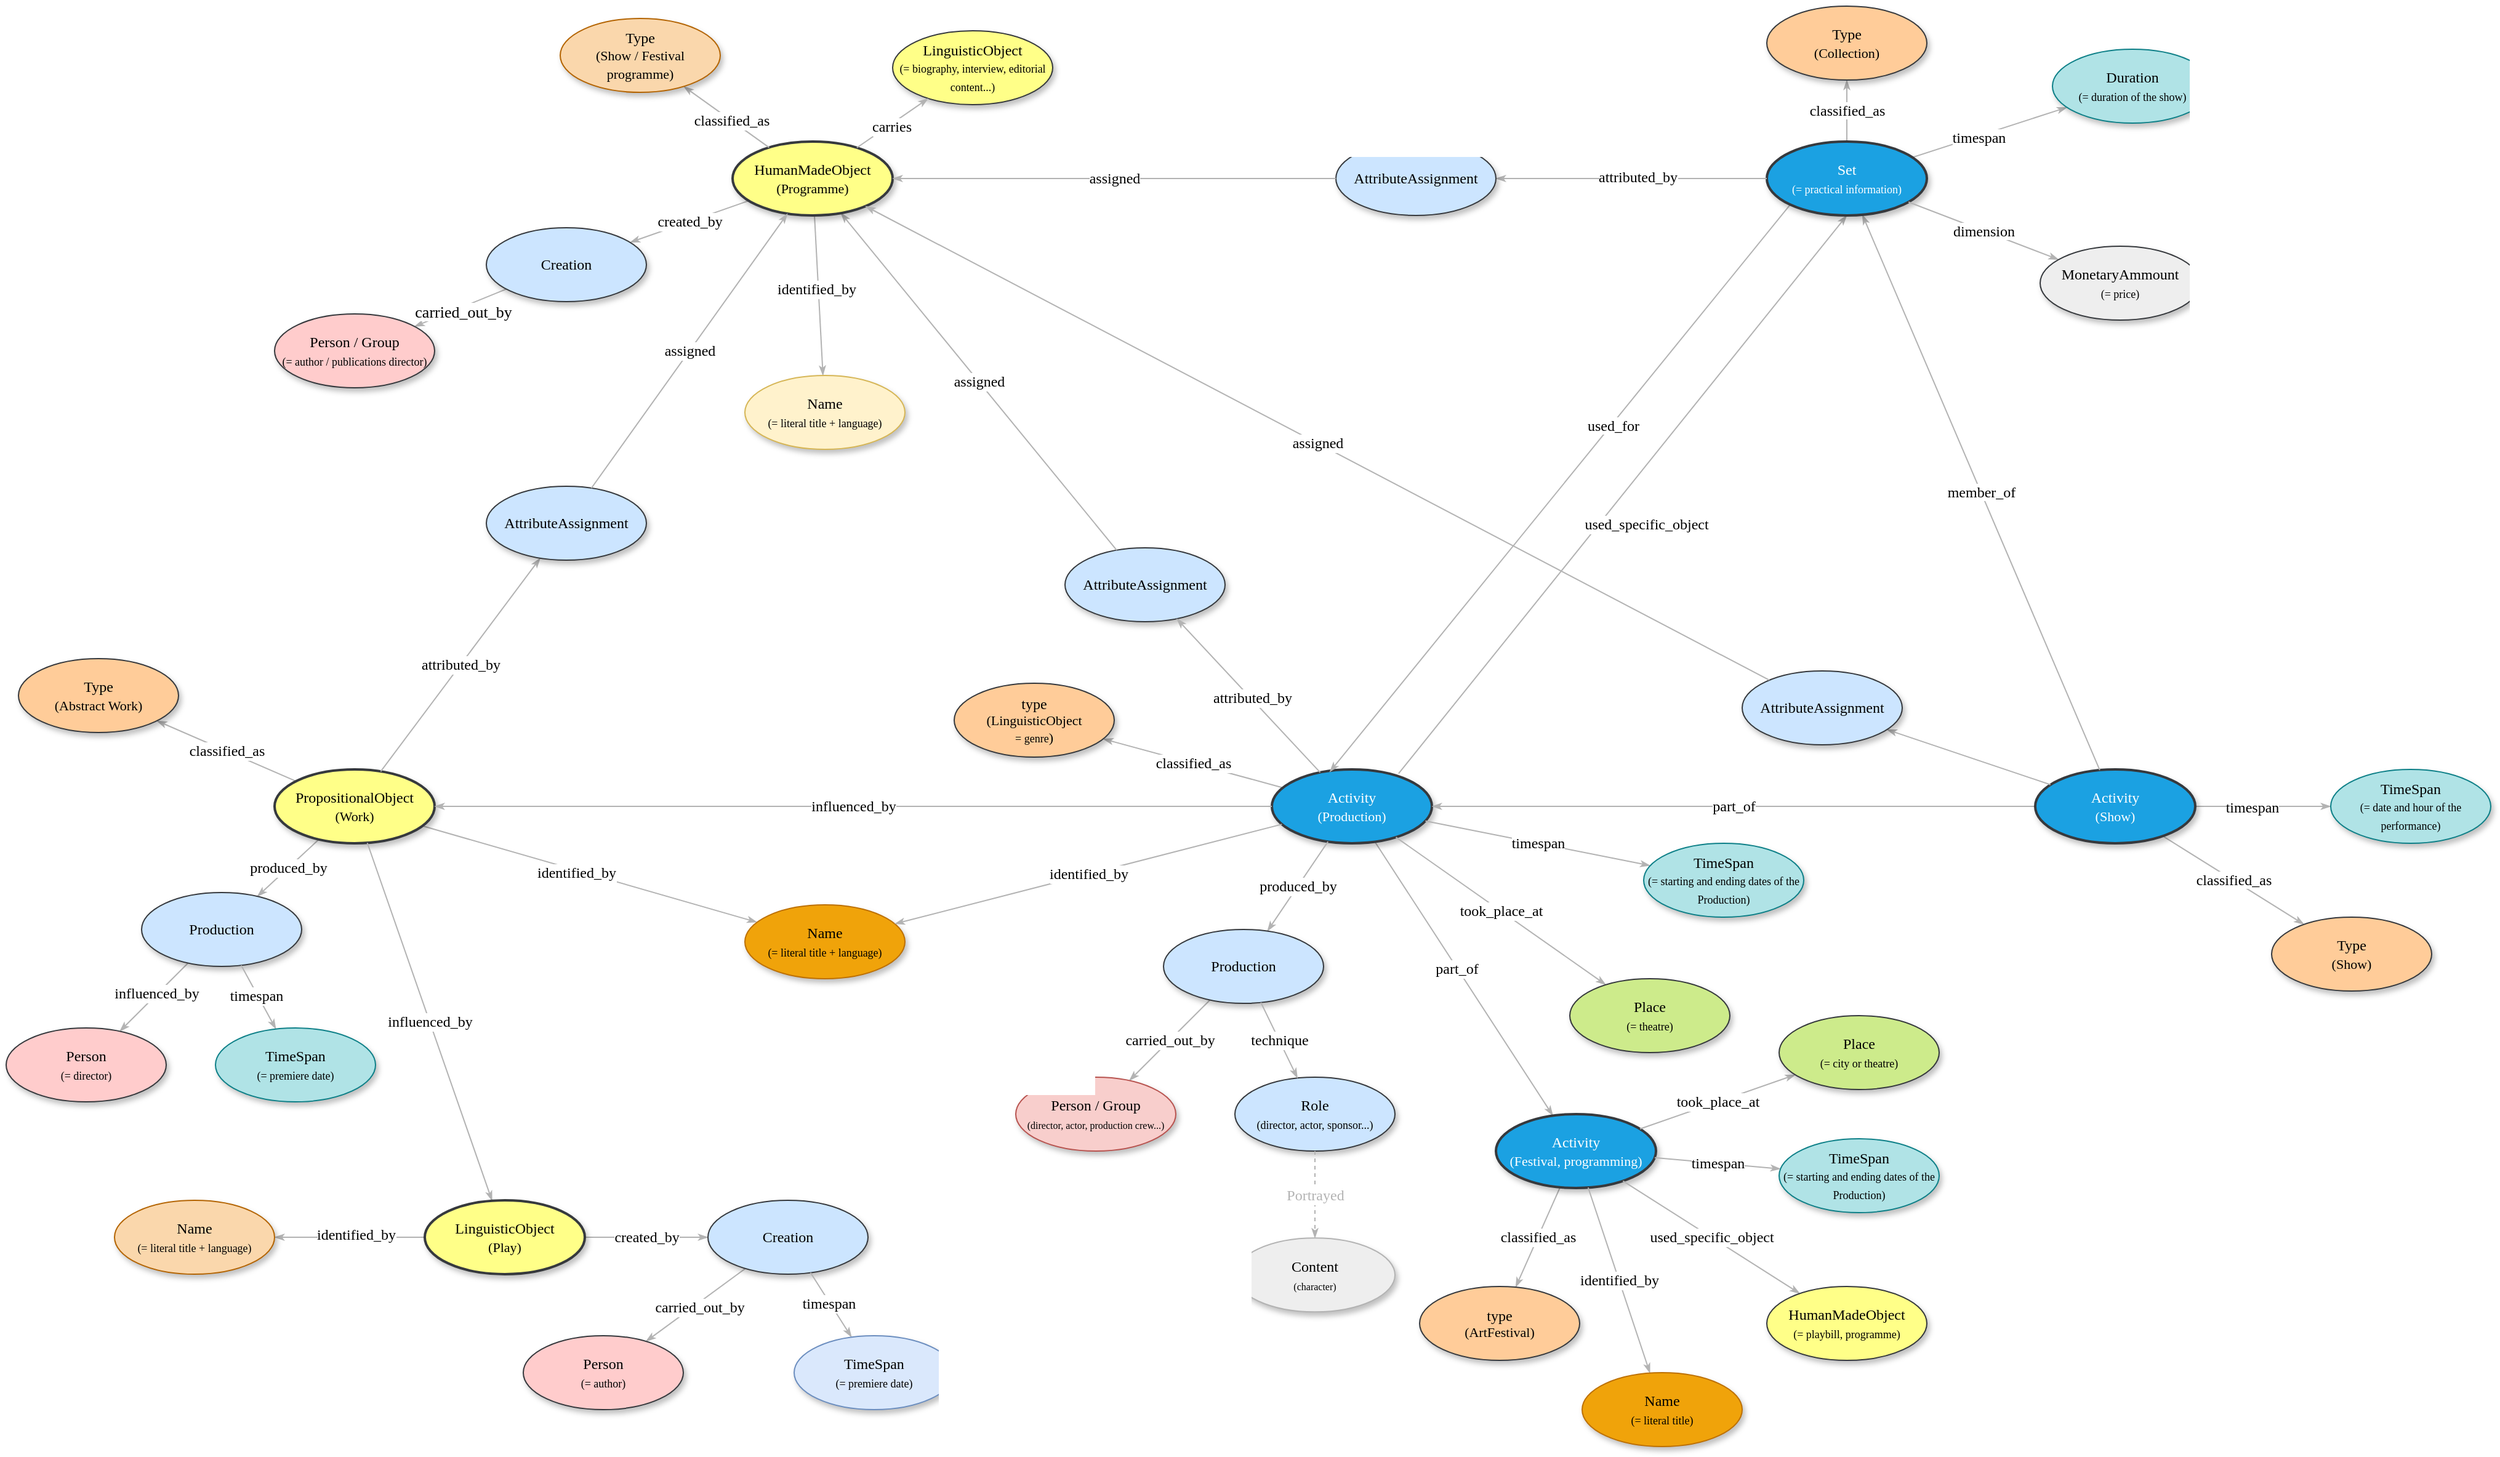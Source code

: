 <mxfile version="28.2.8">
  <diagram name="Page-1" id="I1qVu183hGC_iuVQ6kgP">
    <mxGraphModel dx="1426" dy="852" grid="1" gridSize="10" guides="1" tooltips="1" connect="1" arrows="1" fold="1" page="1" pageScale="1" pageWidth="2336" pageHeight="1654" math="0" shadow="0">
      <root>
        <mxCell id="0" />
        <mxCell id="1" parent="0" />
        <mxCell id="SjXOArpb8AO9h-SlpNLg-1" style="edgeStyle=none;rounded=1;html=1;labelBackgroundColor=#FFFFFF;startArrow=none;startFill=0;startSize=5;endArrow=classicThin;endFill=1;endSize=5;jettySize=auto;orthogonalLoop=1;strokeColor=#B3B3B3;strokeWidth=1;fontFamily=Verdana;fontSize=12" parent="1" source="SjXOArpb8AO9h-SlpNLg-5" target="SjXOArpb8AO9h-SlpNLg-6" edge="1">
          <mxGeometry relative="1" as="geometry" />
        </mxCell>
        <mxCell id="SjXOArpb8AO9h-SlpNLg-2" value="&lt;font style=&quot;font-size: 12px;&quot; face=&quot;Verdana&quot;&gt;identified_by&lt;/font&gt;" style="edgeLabel;html=1;align=center;verticalAlign=middle;resizable=0;points=[];labelBackgroundColor=#FFFFFF;" parent="SjXOArpb8AO9h-SlpNLg-1" vertex="1" connectable="0">
          <mxGeometry x="-0.08" y="-2" relative="1" as="geometry">
            <mxPoint as="offset" />
          </mxGeometry>
        </mxCell>
        <mxCell id="SjXOArpb8AO9h-SlpNLg-3" value="classified_as" style="edgeStyle=none;rounded=1;html=1;labelBackgroundColor=#FFFFFF;startArrow=none;startFill=0;startSize=5;endArrow=classicThin;endFill=1;endSize=5;jettySize=auto;orthogonalLoop=1;strokeColor=#B3B3B3;strokeWidth=1;fontFamily=Verdana;fontSize=12" parent="1" source="SjXOArpb8AO9h-SlpNLg-5" target="SjXOArpb8AO9h-SlpNLg-13" edge="1">
          <mxGeometry relative="1" as="geometry" />
        </mxCell>
        <mxCell id="SjXOArpb8AO9h-SlpNLg-4" value="produced_by" style="edgeStyle=none;rounded=1;html=1;labelBackgroundColor=#FFFFFF;startArrow=none;startFill=0;startSize=5;endArrow=classicThin;endFill=1;endSize=5;jettySize=auto;orthogonalLoop=1;strokeColor=#B3B3B3;strokeWidth=1;fontFamily=Verdana;fontSize=12" parent="1" source="SjXOArpb8AO9h-SlpNLg-5" target="SjXOArpb8AO9h-SlpNLg-9" edge="1">
          <mxGeometry relative="1" as="geometry" />
        </mxCell>
        <mxCell id="SjXOArpb8AO9h-SlpNLg-5" value="PropositionalObject&lt;div&gt;&lt;span style=&quot;font-size: 11px; background-color: initial;&quot;&gt;(W&lt;/span&gt;&lt;span style=&quot;font-size: 11px; background-color: initial;&quot;&gt;ork)&lt;/span&gt;&lt;/div&gt;" style="ellipse;whiteSpace=wrap;html=1;rounded=0;shadow=1;comic=0;labelBackgroundColor=none;strokeWidth=2;fontFamily=Verdana;fontSize=12;align=center;fillColor=#ffff88;strokeColor=#36393d;" parent="1" vertex="1">
          <mxGeometry x="238" y="710" width="130" height="60" as="geometry" />
        </mxCell>
        <mxCell id="SjXOArpb8AO9h-SlpNLg-6" value="&lt;span&gt;Name&lt;/span&gt;&lt;div&gt;&lt;span&gt;&lt;font style=&quot;font-size: 9px;&quot;&gt;(= literal title + language)&lt;/font&gt;&lt;/span&gt;&lt;/div&gt;" style="ellipse;whiteSpace=wrap;html=1;rounded=0;shadow=1;comic=0;labelBackgroundColor=none;strokeWidth=1;fontFamily=Verdana;fontSize=12;align=center;fillColor=#f0a30a;strokeColor=#BD7000;fontColor=#000000;" parent="1" vertex="1">
          <mxGeometry x="620" y="820" width="130" height="60" as="geometry" />
        </mxCell>
        <mxCell id="SjXOArpb8AO9h-SlpNLg-7" value="" style="edgeStyle=none;rounded=1;html=1;labelBackgroundColor=none;startArrow=none;startFill=0;startSize=5;endArrow=classicThin;endFill=1;endSize=5;jettySize=auto;orthogonalLoop=1;strokeColor=#B3B3B3;strokeWidth=1;fontFamily=Verdana;fontSize=12" parent="1" source="SjXOArpb8AO9h-SlpNLg-9" target="SjXOArpb8AO9h-SlpNLg-11" edge="1">
          <mxGeometry relative="1" as="geometry" />
        </mxCell>
        <mxCell id="SjXOArpb8AO9h-SlpNLg-8" value="&lt;font face=&quot;Verdana&quot; style=&quot;font-size: 12px;&quot;&gt;influenced_by&lt;/font&gt;" style="edgeLabel;html=1;align=center;verticalAlign=middle;resizable=0;points=[];" parent="SjXOArpb8AO9h-SlpNLg-7" vertex="1" connectable="0">
          <mxGeometry x="-0.064" relative="1" as="geometry">
            <mxPoint y="-1" as="offset" />
          </mxGeometry>
        </mxCell>
        <mxCell id="SjXOArpb8AO9h-SlpNLg-9" value="&lt;span&gt;Production&lt;/span&gt;" style="ellipse;whiteSpace=wrap;html=1;rounded=0;shadow=1;comic=0;labelBackgroundColor=none;strokeWidth=1;fontFamily=Verdana;fontSize=12;align=center;fillColor=#cce5ff;strokeColor=#36393d;" parent="1" vertex="1">
          <mxGeometry x="130" y="810" width="130" height="60" as="geometry" />
        </mxCell>
        <mxCell id="SjXOArpb8AO9h-SlpNLg-11" value="&lt;span&gt;Person&lt;/span&gt;&lt;div&gt;&lt;span&gt;&lt;font style=&quot;font-size: 9px;&quot;&gt;(= director)&lt;/font&gt;&lt;/span&gt;&lt;/div&gt;" style="ellipse;whiteSpace=wrap;html=1;rounded=0;shadow=1;comic=0;labelBackgroundColor=none;strokeWidth=1;fontFamily=Verdana;fontSize=12;align=center;fillColor=#ffcccc;strokeColor=#36393d;" parent="1" vertex="1">
          <mxGeometry x="20" y="920" width="130" height="60" as="geometry" />
        </mxCell>
        <mxCell id="SjXOArpb8AO9h-SlpNLg-13" value="Type&lt;div&gt;&lt;font style=&quot;font-size: 11px;&quot;&gt;(Abstract Work)&lt;/font&gt;&lt;/div&gt;" style="ellipse;whiteSpace=wrap;html=1;rounded=0;shadow=1;comic=0;labelBackgroundColor=none;strokeWidth=1;fontFamily=Verdana;fontSize=12;align=center;fillColor=#ffcc99;strokeColor=#36393d;" parent="1" vertex="1">
          <mxGeometry x="30" y="620" width="130" height="60" as="geometry" />
        </mxCell>
        <mxCell id="SjXOArpb8AO9h-SlpNLg-14" value="" style="edgeStyle=none;rounded=1;html=1;labelBackgroundColor=#FFFFFF;startArrow=none;startFill=0;startSize=5;endArrow=classicThin;endFill=1;endSize=5;jettySize=auto;orthogonalLoop=1;strokeColor=#B3B3B3;strokeWidth=1;fontFamily=Verdana;fontSize=12;" parent="1" source="SjXOArpb8AO9h-SlpNLg-9" target="SjXOArpb8AO9h-SlpNLg-16" edge="1">
          <mxGeometry relative="1" as="geometry">
            <mxPoint x="686" y="715" as="sourcePoint" />
          </mxGeometry>
        </mxCell>
        <mxCell id="SjXOArpb8AO9h-SlpNLg-15" value="&lt;font style=&quot;font-size: 12px;&quot; face=&quot;Verdana&quot;&gt;timespan&lt;/font&gt;" style="edgeLabel;html=1;align=center;verticalAlign=middle;resizable=0;points=[];labelBackgroundColor=#FFFFFF;" parent="SjXOArpb8AO9h-SlpNLg-14" vertex="1" connectable="0">
          <mxGeometry x="-0.103" y="-1" relative="1" as="geometry">
            <mxPoint y="1" as="offset" />
          </mxGeometry>
        </mxCell>
        <mxCell id="SjXOArpb8AO9h-SlpNLg-16" value="&lt;span&gt;TimeSpan&lt;/span&gt;&lt;div&gt;&lt;span&gt;&lt;font style=&quot;font-size: 9px;&quot;&gt;(= premiere date)&lt;/font&gt;&lt;/span&gt;&lt;/div&gt;" style="ellipse;whiteSpace=wrap;html=1;rounded=0;shadow=1;comic=0;labelBackgroundColor=none;strokeWidth=1;fontFamily=Verdana;fontSize=12;align=center;fillColor=#b0e3e6;strokeColor=#0e8088;" parent="1" vertex="1">
          <mxGeometry x="190" y="920" width="130" height="60" as="geometry" />
        </mxCell>
        <mxCell id="SjXOArpb8AO9h-SlpNLg-17" value="&lt;span&gt;AttributeAssignment&lt;/span&gt;" style="ellipse;whiteSpace=wrap;html=1;rounded=0;shadow=1;comic=0;labelBackgroundColor=none;strokeWidth=1;fontFamily=Verdana;fontSize=12;align=center;fillColor=#cce5ff;strokeColor=#36393d;" parent="1" vertex="1">
          <mxGeometry x="880" y="530" width="130" height="60" as="geometry" />
        </mxCell>
        <mxCell id="SjXOArpb8AO9h-SlpNLg-18" value="attributed_by" style="edgeStyle=none;rounded=1;html=1;labelBackgroundColor=#FFFFFF;startArrow=none;startFill=0;startSize=5;endArrow=classicThin;endFill=1;endSize=5;jettySize=auto;orthogonalLoop=1;strokeColor=#B3B3B3;strokeWidth=1;fontFamily=Verdana;fontSize=12" parent="1" source="SjXOArpb8AO9h-SlpNLg-5" target="SjXOArpb8AO9h-SlpNLg-113" edge="1">
          <mxGeometry relative="1" as="geometry">
            <mxPoint x="370" y="750" as="sourcePoint" />
            <mxPoint x="486" y="720" as="targetPoint" />
          </mxGeometry>
        </mxCell>
        <mxCell id="SjXOArpb8AO9h-SlpNLg-20" value="assigned" style="edgeStyle=none;rounded=1;html=1;labelBackgroundColor=#FFFFFF;startArrow=none;startFill=0;startSize=5;endArrow=classicThin;endFill=1;endSize=5;jettySize=auto;orthogonalLoop=1;strokeColor=#B3B3B3;strokeWidth=1;fontFamily=Verdana;fontSize=12" parent="1" source="SjXOArpb8AO9h-SlpNLg-17" target="SjXOArpb8AO9h-SlpNLg-89" edge="1">
          <mxGeometry relative="1" as="geometry">
            <mxPoint x="615" y="693" as="sourcePoint" />
            <mxPoint x="536.492" y="546.244" as="targetPoint" />
          </mxGeometry>
        </mxCell>
        <mxCell id="SjXOArpb8AO9h-SlpNLg-22" value="influen&lt;span style=&quot;background-color: light-dark(rgb(255, 255, 255), rgb(18, 18, 18)); color: light-dark(rgb(0, 0, 0), rgb(255, 255, 255));&quot;&gt;ced_by&lt;/span&gt;" style="edgeStyle=none;rounded=1;html=1;labelBackgroundColor=#FFFFFF;startArrow=none;startFill=0;startSize=5;endArrow=classicThin;endFill=1;endSize=5;jettySize=auto;orthogonalLoop=1;strokeColor=#B3B3B3;strokeWidth=1;fontFamily=Verdana;fontSize=12" parent="1" source="SjXOArpb8AO9h-SlpNLg-5" target="SjXOArpb8AO9h-SlpNLg-104" edge="1">
          <mxGeometry relative="1" as="geometry">
            <mxPoint x="313" y="795" as="sourcePoint" />
            <mxPoint x="599.166" y="964.385" as="targetPoint" />
          </mxGeometry>
        </mxCell>
        <mxCell id="SjXOArpb8AO9h-SlpNLg-23" style="edgeStyle=none;rounded=1;html=1;labelBackgroundColor=#FFFFFF;startArrow=none;startFill=0;startSize=5;endArrow=classicThin;endFill=1;endSize=5;jettySize=auto;orthogonalLoop=1;strokeColor=#B3B3B3;strokeWidth=1;fontFamily=Verdana;fontSize=12" parent="1" source="SjXOArpb8AO9h-SlpNLg-27" target="Db7EYiY2nObxvuQxKgXs-2" edge="1">
          <mxGeometry relative="1" as="geometry">
            <mxPoint x="1299.887" y="1100.822" as="targetPoint" />
          </mxGeometry>
        </mxCell>
        <mxCell id="SjXOArpb8AO9h-SlpNLg-24" value="&lt;font style=&quot;font-size: 12px;&quot; face=&quot;Verdana&quot;&gt;part_of&lt;/font&gt;" style="edgeLabel;html=1;align=center;verticalAlign=middle;resizable=0;points=[];labelBackgroundColor=#FFFFFF;" parent="SjXOArpb8AO9h-SlpNLg-23" vertex="1" connectable="0">
          <mxGeometry x="-0.08" y="-1" relative="1" as="geometry">
            <mxPoint as="offset" />
          </mxGeometry>
        </mxCell>
        <mxCell id="SjXOArpb8AO9h-SlpNLg-25" value="&lt;span style=&quot;background-color: rgb(255, 255, 255);&quot;&gt;classified_as&lt;/span&gt;" style="edgeStyle=none;rounded=1;html=1;labelBackgroundColor=#FFFFFF;startArrow=none;startFill=0;startSize=5;endArrow=classicThin;endFill=1;endSize=5;jettySize=auto;orthogonalLoop=1;strokeColor=#B3B3B3;strokeWidth=1;fontFamily=Verdana;fontSize=12" parent="1" source="SjXOArpb8AO9h-SlpNLg-27" target="SjXOArpb8AO9h-SlpNLg-39" edge="1">
          <mxGeometry relative="1" as="geometry" />
        </mxCell>
        <mxCell id="SjXOArpb8AO9h-SlpNLg-27" value="&lt;div&gt;Activity&lt;/div&gt;&lt;div&gt;&lt;font style=&quot;font-size: 11px;&quot;&gt;(Production)&lt;/font&gt;&lt;/div&gt;" style="ellipse;whiteSpace=wrap;html=1;rounded=0;shadow=1;comic=0;labelBackgroundColor=none;strokeWidth=2;fontFamily=Verdana;fontSize=12;align=center;fillColor=#1ba1e2;strokeColor=#36393D;fontColor=#ffffff;" parent="1" vertex="1">
          <mxGeometry x="1048" y="710" width="130" height="60" as="geometry" />
        </mxCell>
        <mxCell id="SjXOArpb8AO9h-SlpNLg-28" value="took_place_at" style="edgeStyle=none;rounded=1;html=1;labelBackgroundColor=#FFFFFF;startArrow=none;startFill=0;startSize=5;endArrow=classicThin;endFill=1;endSize=5;jettySize=auto;orthogonalLoop=1;strokeColor=#B3B3B3;strokeWidth=1;fontFamily=Verdana;fontSize=12" parent="1" source="SjXOArpb8AO9h-SlpNLg-27" target="SjXOArpb8AO9h-SlpNLg-36" edge="1">
          <mxGeometry relative="1" as="geometry" />
        </mxCell>
        <mxCell id="SjXOArpb8AO9h-SlpNLg-29" value="timespan" style="edgeStyle=none;rounded=1;html=1;labelBackgroundColor=#FFFFFF;startArrow=none;startFill=0;startSize=5;endArrow=classicThin;endFill=1;endSize=5;jettySize=auto;orthogonalLoop=1;strokeColor=#B3B3B3;strokeWidth=1;fontFamily=Verdana;fontSize=12" parent="1" source="SjXOArpb8AO9h-SlpNLg-27" target="SjXOArpb8AO9h-SlpNLg-35" edge="1">
          <mxGeometry relative="1" as="geometry" />
        </mxCell>
        <mxCell id="SjXOArpb8AO9h-SlpNLg-31" value="carried_out_by" style="edgeStyle=none;rounded=1;html=1;labelBackgroundColor=#FFFFFF;startArrow=none;startFill=0;startSize=5;endArrow=classicThin;endFill=1;endSize=5;jettySize=auto;orthogonalLoop=1;strokeColor=#B3B3B3;strokeWidth=1;fontFamily=Verdana;fontSize=12" parent="1" source="SjXOArpb8AO9h-SlpNLg-46" target="SjXOArpb8AO9h-SlpNLg-33" edge="1">
          <mxGeometry relative="1" as="geometry">
            <mxPoint x="1488" y="850" as="sourcePoint" />
          </mxGeometry>
        </mxCell>
        <mxCell id="SjXOArpb8AO9h-SlpNLg-33" value="&lt;span&gt;Person / Group&lt;/span&gt;&lt;div&gt;&lt;span&gt;&lt;font style=&quot;font-size: 8px;&quot;&gt;(director, actor, production crew...)&lt;/font&gt;&lt;/span&gt;&lt;/div&gt;" style="ellipse;whiteSpace=wrap;html=1;rounded=0;shadow=1;comic=0;labelBackgroundColor=none;strokeWidth=1;fontFamily=Verdana;fontSize=12;align=center;fillColor=#f8cecc;strokeColor=#b85450;" parent="1" vertex="1">
          <mxGeometry x="840" y="960" width="130" height="60" as="geometry" />
        </mxCell>
        <mxCell id="SjXOArpb8AO9h-SlpNLg-34" value="used_specific_object" style="edgeStyle=none;rounded=1;html=1;labelBackgroundColor=#FFFFFF;startArrow=none;startFill=0;startSize=5;endArrow=classicThin;endFill=1;endSize=5;jettySize=auto;orthogonalLoop=1;strokeColor=#B3B3B3;strokeWidth=1;fontFamily=Verdana;fontSize=12;exitX=0.792;exitY=0.056;exitDx=0;exitDy=0;entryX=0.5;entryY=1;entryDx=0;entryDy=0;exitPerimeter=0;" parent="1" source="SjXOArpb8AO9h-SlpNLg-27" target="SjXOArpb8AO9h-SlpNLg-73" edge="1">
          <mxGeometry x="-0.027" y="-30" relative="1" as="geometry">
            <mxPoint x="1160" y="670" as="sourcePoint" />
            <mxPoint x="1520" y="330" as="targetPoint" />
            <mxPoint as="offset" />
          </mxGeometry>
        </mxCell>
        <mxCell id="SjXOArpb8AO9h-SlpNLg-35" value="&lt;span&gt;TimeSpan&lt;/span&gt;&lt;div&gt;&lt;span&gt;&lt;font style=&quot;font-size: 9px;&quot;&gt;(= starting and ending dates of the Production)&lt;/font&gt;&lt;/span&gt;&lt;/div&gt;" style="ellipse;whiteSpace=wrap;html=1;rounded=0;shadow=1;comic=0;labelBackgroundColor=none;strokeWidth=1;fontFamily=Verdana;fontSize=12;align=center;fillColor=#b0e3e6;strokeColor=#0e8088;" parent="1" vertex="1">
          <mxGeometry x="1350" y="770" width="130" height="60" as="geometry" />
        </mxCell>
        <mxCell id="SjXOArpb8AO9h-SlpNLg-36" value="&lt;span&gt;Place&lt;/span&gt;&lt;div&gt;&lt;span&gt;&lt;font style=&quot;font-size: 9px;&quot;&gt;(= theatre)&lt;/font&gt;&lt;/span&gt;&lt;/div&gt;" style="ellipse;whiteSpace=wrap;html=1;rounded=0;shadow=1;comic=0;labelBackgroundColor=none;strokeWidth=1;fontFamily=Verdana;fontSize=12;align=center;fillColor=#cdeb8b;strokeColor=#36393d;" parent="1" vertex="1">
          <mxGeometry x="1290" y="880" width="130" height="60" as="geometry" />
        </mxCell>
        <mxCell id="SjXOArpb8AO9h-SlpNLg-38" value="influenced_by" style="edgeStyle=none;rounded=1;html=1;labelBackgroundColor=#FFFFFF;startArrow=none;startFill=0;startSize=5;endArrow=classicThin;endFill=1;endSize=5;jettySize=auto;orthogonalLoop=1;strokeColor=#B3B3B3;strokeWidth=1;fontFamily=Verdana;fontSize=12" parent="1" source="SjXOArpb8AO9h-SlpNLg-27" target="SjXOArpb8AO9h-SlpNLg-5" edge="1">
          <mxGeometry relative="1" as="geometry">
            <mxPoint x="928" y="770" as="targetPoint" />
          </mxGeometry>
        </mxCell>
        <mxCell id="SjXOArpb8AO9h-SlpNLg-39" value="type&lt;div style=&quot;font-size: 11px;&quot;&gt;(&lt;font style=&quot;font-size: 11px;&quot;&gt;LinguisticObject&lt;/font&gt;&lt;/div&gt;&lt;div style=&quot;&quot;&gt;&lt;font style=&quot;font-size: 9px;&quot;&gt; = genre&lt;/font&gt;&lt;span style=&quot;font-size: 11px;&quot;&gt;)&lt;/span&gt;&lt;/div&gt;" style="ellipse;whiteSpace=wrap;html=1;rounded=0;shadow=1;comic=0;labelBackgroundColor=none;strokeWidth=1;fontFamily=Verdana;fontSize=12;align=center;rotation=0;fillColor=#ffcc99;strokeColor=#36393d;" parent="1" vertex="1">
          <mxGeometry x="790" y="640" width="130" height="60" as="geometry" />
        </mxCell>
        <mxCell id="SjXOArpb8AO9h-SlpNLg-40" value="identified_by" style="edgeStyle=none;rounded=1;html=1;labelBackgroundColor=#FFFFFF;startArrow=none;startFill=0;startSize=5;endArrow=classicThin;endFill=1;endSize=5;jettySize=auto;orthogonalLoop=1;strokeColor=#B3B3B3;strokeWidth=1;fontFamily=Verdana;fontSize=12" parent="1" source="SjXOArpb8AO9h-SlpNLg-27" target="SjXOArpb8AO9h-SlpNLg-6" edge="1">
          <mxGeometry relative="1" as="geometry">
            <mxPoint x="902.676" y="896.237" as="targetPoint" />
          </mxGeometry>
        </mxCell>
        <mxCell id="SjXOArpb8AO9h-SlpNLg-45" value="produced_by" style="edgeStyle=none;rounded=1;html=1;labelBackgroundColor=#FFFFFF;startArrow=none;startFill=0;startSize=5;endArrow=classicThin;endFill=1;endSize=5;jettySize=auto;orthogonalLoop=1;strokeColor=#B3B3B3;strokeWidth=1;fontFamily=Verdana;fontSize=12" parent="1" source="SjXOArpb8AO9h-SlpNLg-27" target="SjXOArpb8AO9h-SlpNLg-46" edge="1">
          <mxGeometry relative="1" as="geometry">
            <mxPoint x="1309.937" y="394.997" as="sourcePoint" />
          </mxGeometry>
        </mxCell>
        <mxCell id="SjXOArpb8AO9h-SlpNLg-46" value="&lt;span&gt;Production&lt;/span&gt;" style="ellipse;whiteSpace=wrap;html=1;rounded=0;shadow=1;comic=0;labelBackgroundColor=none;strokeWidth=1;fontFamily=Verdana;fontSize=12;align=center;fillColor=#cce5ff;strokeColor=#36393d;" parent="1" vertex="1">
          <mxGeometry x="960" y="840" width="130" height="60" as="geometry" />
        </mxCell>
        <mxCell id="SjXOArpb8AO9h-SlpNLg-47" value="&lt;span&gt;Role&lt;/span&gt;&lt;div&gt;&lt;span&gt;&lt;font style=&quot;font-size: 9px;&quot;&gt;(director, actor, sponsor...)&lt;/font&gt;&lt;/span&gt;&lt;/div&gt;" style="ellipse;whiteSpace=wrap;html=1;rounded=0;shadow=1;comic=0;labelBackgroundColor=none;strokeWidth=1;fontFamily=Verdana;fontSize=12;align=center;fillColor=#cce5ff;strokeColor=#36393d;" parent="1" vertex="1">
          <mxGeometry x="1018" y="960" width="130" height="60" as="geometry" />
        </mxCell>
        <mxCell id="SjXOArpb8AO9h-SlpNLg-48" value="technique" style="edgeStyle=none;rounded=1;html=1;labelBackgroundColor=#FFFFFF;startArrow=none;startFill=0;startSize=5;endArrow=classicThin;endFill=1;endSize=5;jettySize=auto;orthogonalLoop=1;strokeColor=#B3B3B3;strokeWidth=1;fontFamily=Verdana;fontSize=12" parent="1" source="SjXOArpb8AO9h-SlpNLg-46" target="SjXOArpb8AO9h-SlpNLg-47" edge="1">
          <mxGeometry relative="1" as="geometry">
            <mxPoint x="1337" y="886" as="sourcePoint" />
            <mxPoint x="1429" y="954" as="targetPoint" />
          </mxGeometry>
        </mxCell>
        <mxCell id="SjXOArpb8AO9h-SlpNLg-49" value="" style="edgeStyle=none;rounded=1;html=1;labelBackgroundColor=#FFFFFF;startArrow=none;startFill=0;startSize=5;endArrow=classicThin;endFill=1;endSize=5;jettySize=auto;orthogonalLoop=1;strokeColor=#B3B3B3;strokeWidth=1;fontFamily=Verdana;fontSize=12" parent="1" source="SjXOArpb8AO9h-SlpNLg-27" target="SjXOArpb8AO9h-SlpNLg-17" edge="1">
          <mxGeometry relative="1" as="geometry">
            <mxPoint x="1108" y="820" as="sourcePoint" />
          </mxGeometry>
        </mxCell>
        <mxCell id="SjXOArpb8AO9h-SlpNLg-50" value="&lt;font face=&quot;Verdana&quot; style=&quot;font-size: 12px;&quot;&gt;attributed_by&lt;/font&gt;" style="edgeLabel;html=1;align=center;verticalAlign=middle;resizable=0;points=[];" parent="SjXOArpb8AO9h-SlpNLg-49" vertex="1" connectable="0">
          <mxGeometry x="-0.041" y="-1" relative="1" as="geometry">
            <mxPoint as="offset" />
          </mxGeometry>
        </mxCell>
        <mxCell id="SjXOArpb8AO9h-SlpNLg-52" style="edgeStyle=none;rounded=1;html=1;labelBackgroundColor=none;startArrow=none;startFill=0;startSize=5;endArrow=classicThin;endFill=1;endSize=5;jettySize=auto;orthogonalLoop=1;strokeColor=#B3B3B3;strokeWidth=1;fontFamily=Verdana;fontSize=12" parent="1" source="SjXOArpb8AO9h-SlpNLg-56" target="SjXOArpb8AO9h-SlpNLg-57" edge="1">
          <mxGeometry relative="1" as="geometry" />
        </mxCell>
        <mxCell id="SjXOArpb8AO9h-SlpNLg-53" value="&lt;font face=&quot;Verdana&quot; style=&quot;font-size: 12px; background-color: rgb(255, 255, 255);&quot;&gt;timespan&lt;/font&gt;" style="edgeLabel;html=1;align=center;verticalAlign=middle;resizable=0;points=[];" parent="SjXOArpb8AO9h-SlpNLg-52" vertex="1" connectable="0">
          <mxGeometry x="-0.16" y="-1" relative="1" as="geometry">
            <mxPoint as="offset" />
          </mxGeometry>
        </mxCell>
        <mxCell id="SjXOArpb8AO9h-SlpNLg-54" value="&lt;span style=&quot;background-color: rgb(255, 255, 255);&quot;&gt;part_of&lt;/span&gt;" style="edgeStyle=none;rounded=1;html=1;labelBackgroundColor=none;startArrow=none;startFill=0;startSize=5;endArrow=classicThin;endFill=1;endSize=5;jettySize=auto;orthogonalLoop=1;strokeColor=#B3B3B3;strokeWidth=1;fontFamily=Verdana;fontSize=12" parent="1" source="SjXOArpb8AO9h-SlpNLg-56" target="SjXOArpb8AO9h-SlpNLg-27" edge="1">
          <mxGeometry relative="1" as="geometry">
            <mxPoint x="1818" y="790" as="targetPoint" />
          </mxGeometry>
        </mxCell>
        <mxCell id="SjXOArpb8AO9h-SlpNLg-55" value="&lt;span style=&quot;background-color: rgb(255, 255, 255);&quot;&gt;classified_as&lt;/span&gt;" style="edgeStyle=none;rounded=1;html=1;labelBackgroundColor=none;startArrow=none;startFill=0;startSize=5;endArrow=classicThin;endFill=1;endSize=5;jettySize=auto;orthogonalLoop=1;strokeColor=#B3B3B3;strokeWidth=1;fontFamily=Verdana;fontSize=12" parent="1" source="SjXOArpb8AO9h-SlpNLg-56" target="SjXOArpb8AO9h-SlpNLg-58" edge="1">
          <mxGeometry relative="1" as="geometry" />
        </mxCell>
        <mxCell id="SjXOArpb8AO9h-SlpNLg-56" value="Activity&lt;div&gt;&lt;font style=&quot;font-size: 11px;&quot;&gt;(Show)&lt;/font&gt;&lt;/div&gt;" style="ellipse;whiteSpace=wrap;html=1;rounded=0;shadow=1;comic=0;labelBackgroundColor=none;strokeWidth=2;fontFamily=Verdana;fontSize=12;align=center;fillColor=#1ba1e2;fontColor=#ffffff;strokeColor=#36393D;" parent="1" vertex="1">
          <mxGeometry x="1668" y="710" width="130" height="60" as="geometry" />
        </mxCell>
        <mxCell id="SjXOArpb8AO9h-SlpNLg-57" value="&lt;span&gt;TimeSpan&lt;/span&gt;&lt;div&gt;&lt;span&gt;&lt;font style=&quot;font-size: 9px;&quot;&gt;(= date and hour of the performance)&lt;/font&gt;&lt;/span&gt;&lt;/div&gt;" style="ellipse;whiteSpace=wrap;html=1;rounded=0;shadow=1;comic=0;labelBackgroundColor=none;strokeWidth=1;fontFamily=Verdana;fontSize=12;align=center;fillColor=#b0e3e6;strokeColor=#0e8088;" parent="1" vertex="1">
          <mxGeometry x="1908" y="710" width="130" height="60" as="geometry" />
        </mxCell>
        <mxCell id="SjXOArpb8AO9h-SlpNLg-58" value="&lt;span&gt;Type&lt;/span&gt;&lt;div&gt;&lt;span&gt;&lt;font style=&quot;font-size: 11px;&quot;&gt;(Show)&lt;/font&gt;&lt;/span&gt;&lt;/div&gt;" style="ellipse;whiteSpace=wrap;html=1;rounded=0;shadow=1;comic=0;labelBackgroundColor=none;strokeWidth=1;fontFamily=Verdana;fontSize=12;align=center;fillColor=#ffcc99;strokeColor=#36393d;" parent="1" vertex="1">
          <mxGeometry x="1860" y="830" width="130" height="60" as="geometry" />
        </mxCell>
        <mxCell id="SjXOArpb8AO9h-SlpNLg-60" value="&lt;span style=&quot;background-color: rgb(255, 255, 255);&quot;&gt;member_of&lt;/span&gt;" style="edgeStyle=none;rounded=1;html=1;labelBackgroundColor=none;startArrow=none;startFill=0;startSize=5;endArrow=classicThin;endFill=1;endSize=5;jettySize=auto;orthogonalLoop=1;strokeColor=#B3B3B3;strokeWidth=1;fontFamily=Verdana;fontSize=12" parent="1" source="SjXOArpb8AO9h-SlpNLg-56" target="SjXOArpb8AO9h-SlpNLg-73" edge="1">
          <mxGeometry relative="1" as="geometry">
            <mxPoint x="1770" y="610" as="sourcePoint" />
            <mxPoint x="1695.139" y="633.597" as="targetPoint" />
          </mxGeometry>
        </mxCell>
        <mxCell id="SjXOArpb8AO9h-SlpNLg-66" value="" style="edgeStyle=none;rounded=1;html=1;labelBackgroundColor=#FFFFFF;startArrow=none;startFill=0;startSize=5;endArrow=classicThin;endFill=1;endSize=5;jettySize=auto;orthogonalLoop=1;strokeColor=#B3B3B3;strokeWidth=1;fontFamily=Verdana;fontSize=12" parent="1" source="SjXOArpb8AO9h-SlpNLg-56" target="SjXOArpb8AO9h-SlpNLg-115" edge="1">
          <mxGeometry relative="1" as="geometry">
            <mxPoint x="1845" y="820" as="sourcePoint" />
          </mxGeometry>
        </mxCell>
        <mxCell id="SjXOArpb8AO9h-SlpNLg-67" value="&lt;font face=&quot;Verdana&quot; style=&quot;font-size: 12px;&quot;&gt;attributed_by&lt;/font&gt;" style="edgeLabel;html=1;align=center;verticalAlign=middle;resizable=0;points=[];" parent="SjXOArpb8AO9h-SlpNLg-66" vertex="1" connectable="0">
          <mxGeometry x="-0.041" y="-1" relative="1" as="geometry">
            <mxPoint x="-110" y="-29" as="offset" />
          </mxGeometry>
        </mxCell>
        <mxCell id="SjXOArpb8AO9h-SlpNLg-69" style="edgeStyle=none;rounded=1;html=1;labelBackgroundColor=none;startArrow=none;startFill=0;startSize=5;endArrow=classicThin;endFill=1;endSize=5;jettySize=auto;orthogonalLoop=1;strokeColor=#B3B3B3;strokeWidth=1;fontFamily=Verdana;fontSize=12" parent="1" source="SjXOArpb8AO9h-SlpNLg-73" target="SjXOArpb8AO9h-SlpNLg-74" edge="1">
          <mxGeometry relative="1" as="geometry" />
        </mxCell>
        <mxCell id="SjXOArpb8AO9h-SlpNLg-70" value="&lt;font face=&quot;Verdana&quot; style=&quot;font-size: 12px; background-color: rgb(255, 255, 255);&quot;&gt;timespan&lt;/font&gt;" style="edgeLabel;html=1;align=center;verticalAlign=middle;resizable=0;points=[];" parent="SjXOArpb8AO9h-SlpNLg-69" vertex="1" connectable="0">
          <mxGeometry x="-0.16" y="-1" relative="1" as="geometry">
            <mxPoint as="offset" />
          </mxGeometry>
        </mxCell>
        <mxCell id="SjXOArpb8AO9h-SlpNLg-71" value="&lt;span style=&quot;background-color: rgb(255, 255, 255);&quot;&gt;used_for&lt;/span&gt;" style="edgeStyle=none;rounded=1;html=1;labelBackgroundColor=none;startArrow=none;startFill=0;startSize=5;endArrow=classicThin;endFill=1;endSize=5;jettySize=auto;orthogonalLoop=1;strokeColor=#B3B3B3;strokeWidth=1;fontFamily=Verdana;fontSize=12;entryX=0.362;entryY=0.033;entryDx=0;entryDy=0;entryPerimeter=0;exitX=0;exitY=1;exitDx=0;exitDy=0;" parent="1" source="SjXOArpb8AO9h-SlpNLg-73" target="SjXOArpb8AO9h-SlpNLg-27" edge="1">
          <mxGeometry x="-0.224" y="1" relative="1" as="geometry">
            <mxPoint x="1214.465" y="396.162" as="targetPoint" />
            <mxPoint as="offset" />
          </mxGeometry>
        </mxCell>
        <mxCell id="SjXOArpb8AO9h-SlpNLg-72" value="&lt;span style=&quot;background-color: rgb(255, 255, 255);&quot;&gt;classified_as&lt;/span&gt;" style="edgeStyle=none;rounded=1;html=1;labelBackgroundColor=none;startArrow=none;startFill=0;startSize=5;endArrow=classicThin;endFill=1;endSize=5;jettySize=auto;orthogonalLoop=1;strokeColor=#B3B3B3;strokeWidth=1;fontFamily=Verdana;fontSize=12" parent="1" source="SjXOArpb8AO9h-SlpNLg-73" target="SjXOArpb8AO9h-SlpNLg-75" edge="1">
          <mxGeometry relative="1" as="geometry" />
        </mxCell>
        <mxCell id="SjXOArpb8AO9h-SlpNLg-73" value="&lt;span&gt;&lt;font style=&quot;color: rgb(255, 255, 255);&quot;&gt;Set&lt;/font&gt;&lt;/span&gt;&lt;div style=&quot;color: rgb(0, 0, 0);&quot;&gt;&lt;font style=&quot;font-size: 9px; color: rgb(255, 255, 255);&quot;&gt;(= practical information&lt;/font&gt;&lt;span style=&quot;color: light-dark(rgb(255, 255, 255), rgb(18, 18, 18)); font-size: 9px; background-color: transparent;&quot;&gt;)&lt;/span&gt;&lt;/div&gt;" style="ellipse;whiteSpace=wrap;html=1;rounded=0;shadow=1;comic=0;labelBackgroundColor=none;strokeWidth=2;fontFamily=Verdana;fontSize=12;align=center;fillColor=#1ba1e2;fontColor=#ffffff;strokeColor=#36393D;" parent="1" vertex="1">
          <mxGeometry x="1450" y="200" width="130" height="60" as="geometry" />
        </mxCell>
        <mxCell id="SjXOArpb8AO9h-SlpNLg-74" value="&lt;span&gt;Duration&lt;/span&gt;&lt;div&gt;&lt;span&gt;&lt;font style=&quot;font-size: 9px;&quot;&gt;(= duration of the show)&lt;/font&gt;&lt;/span&gt;&lt;/div&gt;" style="ellipse;whiteSpace=wrap;html=1;rounded=0;shadow=1;comic=0;labelBackgroundColor=none;strokeWidth=1;fontFamily=Verdana;fontSize=12;align=center;fillColor=#b0e3e6;strokeColor=#0e8088;" parent="1" vertex="1">
          <mxGeometry x="1682" y="125" width="130" height="60" as="geometry" />
        </mxCell>
        <mxCell id="SjXOArpb8AO9h-SlpNLg-75" value="&lt;span&gt;Type&lt;/span&gt;&lt;div&gt;&lt;span&gt;&lt;font style=&quot;font-size: 11px;&quot;&gt;(Collection)&lt;/font&gt;&lt;/span&gt;&lt;/div&gt;" style="ellipse;whiteSpace=wrap;html=1;rounded=0;shadow=1;comic=0;labelBackgroundColor=none;strokeWidth=1;fontFamily=Verdana;fontSize=12;align=center;fillColor=#ffcc99;strokeColor=#36393d;" parent="1" vertex="1">
          <mxGeometry x="1450" y="90" width="130" height="60" as="geometry" />
        </mxCell>
        <mxCell id="SjXOArpb8AO9h-SlpNLg-77" value="&lt;span style=&quot;background-color: rgb(255, 255, 255);&quot;&gt;dimension&lt;/span&gt;" style="edgeStyle=none;rounded=1;html=1;labelBackgroundColor=none;startArrow=none;startFill=0;startSize=5;endArrow=classicThin;endFill=1;endSize=5;jettySize=auto;orthogonalLoop=1;strokeColor=#B3B3B3;strokeWidth=1;fontFamily=Verdana;fontSize=12" parent="1" source="SjXOArpb8AO9h-SlpNLg-73" target="SjXOArpb8AO9h-SlpNLg-78" edge="1">
          <mxGeometry relative="1" as="geometry">
            <mxPoint x="1460" y="-5" as="sourcePoint" />
          </mxGeometry>
        </mxCell>
        <mxCell id="SjXOArpb8AO9h-SlpNLg-78" value="&lt;span style=&quot;color: rgb(0, 0, 0);&quot;&gt;MonetaryAmmount&lt;/span&gt;&lt;div style=&quot;color: rgb(0, 0, 0);&quot;&gt;&lt;font style=&quot;font-size: 9px;&quot;&gt;(=&amp;nbsp;&lt;/font&gt;&lt;span style=&quot;font-size: 9px; background-color: transparent;&quot;&gt;price)&lt;/span&gt;&lt;/div&gt;" style="ellipse;whiteSpace=wrap;html=1;rounded=0;shadow=1;comic=0;labelBackgroundColor=none;strokeWidth=1;fontFamily=Verdana;fontSize=12;align=center;rotation=0;fillColor=#eeeeee;strokeColor=#36393d;" parent="1" vertex="1">
          <mxGeometry x="1672" y="285" width="130" height="60" as="geometry" />
        </mxCell>
        <mxCell id="SjXOArpb8AO9h-SlpNLg-83" value="" style="edgeStyle=none;rounded=1;html=1;labelBackgroundColor=#FFFFFF;startArrow=none;startFill=0;startSize=5;endArrow=classicThin;endFill=1;endSize=5;jettySize=auto;orthogonalLoop=1;strokeColor=#B3B3B3;strokeWidth=1;fontFamily=Verdana;fontSize=12" parent="1" source="SjXOArpb8AO9h-SlpNLg-73" target="SjXOArpb8AO9h-SlpNLg-114" edge="1">
          <mxGeometry relative="1" as="geometry">
            <mxPoint x="1685" y="260" as="sourcePoint" />
          </mxGeometry>
        </mxCell>
        <mxCell id="SjXOArpb8AO9h-SlpNLg-84" value="&lt;font face=&quot;Verdana&quot; style=&quot;font-size: 12px;&quot;&gt;attributed_by&lt;/font&gt;" style="edgeLabel;html=1;align=center;verticalAlign=middle;resizable=0;points=[];" parent="SjXOArpb8AO9h-SlpNLg-83" vertex="1" connectable="0">
          <mxGeometry x="-0.041" y="-1" relative="1" as="geometry">
            <mxPoint as="offset" />
          </mxGeometry>
        </mxCell>
        <mxCell id="SjXOArpb8AO9h-SlpNLg-86" style="edgeStyle=none;rounded=1;html=1;labelBackgroundColor=#FFFFFF;startArrow=none;startFill=0;startSize=5;endArrow=classicThin;endFill=1;endSize=5;jettySize=auto;orthogonalLoop=1;strokeColor=#B3B3B3;strokeWidth=1;fontFamily=Verdana;fontSize=12" parent="1" source="SjXOArpb8AO9h-SlpNLg-89" target="SjXOArpb8AO9h-SlpNLg-90" edge="1">
          <mxGeometry relative="1" as="geometry" />
        </mxCell>
        <mxCell id="SjXOArpb8AO9h-SlpNLg-87" value="&lt;font style=&quot;font-size: 12px;&quot; face=&quot;Verdana&quot;&gt;identified_by&lt;/font&gt;" style="edgeLabel;html=1;align=center;verticalAlign=middle;resizable=0;points=[];labelBackgroundColor=#FFFFFF;" parent="SjXOArpb8AO9h-SlpNLg-86" vertex="1" connectable="0">
          <mxGeometry x="-0.08" y="-2" relative="1" as="geometry">
            <mxPoint as="offset" />
          </mxGeometry>
        </mxCell>
        <mxCell id="SjXOArpb8AO9h-SlpNLg-88" value="created_by" style="edgeStyle=none;rounded=1;html=1;labelBackgroundColor=#FFFFFF;startArrow=none;startFill=0;startSize=5;endArrow=classicThin;endFill=1;endSize=5;jettySize=auto;orthogonalLoop=1;strokeColor=#B3B3B3;strokeWidth=1;fontFamily=Verdana;fontSize=12" parent="1" source="SjXOArpb8AO9h-SlpNLg-89" target="SjXOArpb8AO9h-SlpNLg-93" edge="1">
          <mxGeometry relative="1" as="geometry" />
        </mxCell>
        <mxCell id="SjXOArpb8AO9h-SlpNLg-89" value="&lt;div&gt;&lt;span style=&quot;background-color: initial;&quot;&gt;HumanMadeObject&lt;/span&gt;&lt;/div&gt;&lt;div&gt;&lt;span style=&quot;font-size: 11px; background-color: initial;&quot;&gt;(Programme&lt;/span&gt;&lt;span style=&quot;font-size: 11px; background-color: initial;&quot;&gt;)&lt;/span&gt;&lt;/div&gt;" style="ellipse;whiteSpace=wrap;html=1;rounded=0;shadow=1;comic=0;labelBackgroundColor=none;strokeWidth=2;fontFamily=Verdana;fontSize=12;align=center;fillColor=#ffff88;strokeColor=#36393d;" parent="1" vertex="1">
          <mxGeometry x="610" y="200" width="130" height="60" as="geometry" />
        </mxCell>
        <mxCell id="SjXOArpb8AO9h-SlpNLg-90" value="&lt;span&gt;Name&lt;/span&gt;&lt;div&gt;&lt;span&gt;&lt;font style=&quot;font-size: 9px;&quot;&gt;(= literal title + language)&lt;/font&gt;&lt;/span&gt;&lt;/div&gt;" style="ellipse;whiteSpace=wrap;html=1;rounded=0;shadow=1;comic=0;labelBackgroundColor=none;strokeWidth=1;fontFamily=Verdana;fontSize=12;align=center;fillColor=#fff2cc;strokeColor=#d6b656;" parent="1" vertex="1">
          <mxGeometry x="620" y="390" width="130" height="60" as="geometry" />
        </mxCell>
        <mxCell id="SjXOArpb8AO9h-SlpNLg-91" value="" style="edgeStyle=none;rounded=1;html=1;labelBackgroundColor=none;startArrow=none;startFill=0;startSize=5;endArrow=classicThin;endFill=1;endSize=5;jettySize=auto;orthogonalLoop=1;strokeColor=#B3B3B3;strokeWidth=1;fontFamily=Verdana;fontSize=12" parent="1" source="SjXOArpb8AO9h-SlpNLg-93" target="SjXOArpb8AO9h-SlpNLg-94" edge="1">
          <mxGeometry relative="1" as="geometry" />
        </mxCell>
        <mxCell id="SjXOArpb8AO9h-SlpNLg-92" value="&lt;font style=&quot;font-size: 13px;&quot; face=&quot;Verdana&quot;&gt;carried_out_by&lt;/font&gt;" style="edgeLabel;html=1;align=center;verticalAlign=middle;resizable=0;points=[];" parent="SjXOArpb8AO9h-SlpNLg-91" vertex="1" connectable="0">
          <mxGeometry x="-0.034" y="3" relative="1" as="geometry">
            <mxPoint as="offset" />
          </mxGeometry>
        </mxCell>
        <mxCell id="SjXOArpb8AO9h-SlpNLg-93" value="&lt;span&gt;Creation&lt;/span&gt;" style="ellipse;whiteSpace=wrap;html=1;rounded=0;shadow=1;comic=0;labelBackgroundColor=none;strokeWidth=1;fontFamily=Verdana;fontSize=12;align=center;fillColor=#cce5ff;strokeColor=#36393d;" parent="1" vertex="1">
          <mxGeometry x="410" y="270" width="130" height="60" as="geometry" />
        </mxCell>
        <mxCell id="SjXOArpb8AO9h-SlpNLg-94" value="&lt;span&gt;Person / Group&lt;/span&gt;&lt;div&gt;&lt;span&gt;&lt;font style=&quot;font-size: 9px;&quot;&gt;(= author / publications director)&lt;/font&gt;&lt;/span&gt;&lt;/div&gt;" style="ellipse;whiteSpace=wrap;html=1;rounded=0;shadow=1;comic=0;labelBackgroundColor=none;strokeWidth=1;fontFamily=Verdana;fontSize=12;align=center;fillColor=#ffcccc;strokeColor=#36393d;" parent="1" vertex="1">
          <mxGeometry x="238" y="340" width="130" height="60" as="geometry" />
        </mxCell>
        <mxCell id="SjXOArpb8AO9h-SlpNLg-95" value="" style="edgeStyle=none;rounded=1;html=1;labelBackgroundColor=#FFFFFF;startArrow=none;startFill=0;startSize=5;endArrow=classicThin;endFill=1;endSize=5;jettySize=auto;orthogonalLoop=1;strokeColor=#B3B3B3;strokeWidth=1;fontFamily=Verdana;fontSize=12;" parent="1" source="SjXOArpb8AO9h-SlpNLg-89" target="SjXOArpb8AO9h-SlpNLg-97" edge="1">
          <mxGeometry relative="1" as="geometry">
            <mxPoint x="970" y="370" as="sourcePoint" />
          </mxGeometry>
        </mxCell>
        <mxCell id="SjXOArpb8AO9h-SlpNLg-96" value="&lt;font style=&quot;font-size: 12px;&quot; face=&quot;Verdana&quot;&gt;classified_as&lt;/font&gt;" style="edgeLabel;html=1;align=center;verticalAlign=middle;resizable=0;points=[];labelBackgroundColor=#FFFFFF;" parent="SjXOArpb8AO9h-SlpNLg-95" vertex="1" connectable="0">
          <mxGeometry x="-0.103" y="-1" relative="1" as="geometry">
            <mxPoint y="1" as="offset" />
          </mxGeometry>
        </mxCell>
        <mxCell id="SjXOArpb8AO9h-SlpNLg-97" value="&lt;span&gt;Type&lt;/span&gt;&lt;div&gt;&lt;span&gt;&lt;font style=&quot;font-size: 11px;&quot;&gt;(Show / Festival programme)&lt;/font&gt;&lt;/span&gt;&lt;/div&gt;" style="ellipse;whiteSpace=wrap;html=1;rounded=0;shadow=1;comic=0;labelBackgroundColor=none;strokeWidth=1;fontFamily=Verdana;fontSize=12;align=center;fillColor=#fad7ac;strokeColor=#b46504;" parent="1" vertex="1">
          <mxGeometry x="470" y="100" width="130" height="60" as="geometry" />
        </mxCell>
        <mxCell id="SjXOArpb8AO9h-SlpNLg-98" value="&lt;span&gt;LinguisticObject&lt;/span&gt;&lt;div&gt;&lt;span&gt;&lt;font style=&quot;font-size: 9px;&quot;&gt;(= biography, interview, editorial content...)&lt;/font&gt;&lt;/span&gt;&lt;/div&gt;" style="ellipse;whiteSpace=wrap;html=1;rounded=0;shadow=1;comic=0;labelBackgroundColor=none;strokeWidth=1;fontFamily=Verdana;fontSize=12;align=center;fillColor=#ffff88;strokeColor=#36393d;" parent="1" vertex="1">
          <mxGeometry x="740" y="110" width="130" height="60" as="geometry" />
        </mxCell>
        <mxCell id="SjXOArpb8AO9h-SlpNLg-99" style="edgeStyle=none;rounded=1;html=1;labelBackgroundColor=#FFFFFF;startArrow=none;startFill=0;startSize=5;endArrow=classicThin;endFill=1;endSize=5;jettySize=auto;orthogonalLoop=1;strokeColor=#B3B3B3;strokeWidth=1;fontFamily=Verdana;fontSize=12" parent="1" source="SjXOArpb8AO9h-SlpNLg-89" target="SjXOArpb8AO9h-SlpNLg-98" edge="1">
          <mxGeometry relative="1" as="geometry">
            <mxPoint x="716" y="266" as="sourcePoint" />
            <mxPoint x="784" y="324" as="targetPoint" />
          </mxGeometry>
        </mxCell>
        <mxCell id="SjXOArpb8AO9h-SlpNLg-100" value="&lt;font style=&quot;font-size: 12px;&quot; face=&quot;Verdana&quot;&gt;carries&lt;/font&gt;" style="edgeLabel;html=1;align=center;verticalAlign=middle;resizable=0;points=[];labelBackgroundColor=#FFFFFF;" parent="SjXOArpb8AO9h-SlpNLg-99" vertex="1" connectable="0">
          <mxGeometry x="-0.08" y="-2" relative="1" as="geometry">
            <mxPoint as="offset" />
          </mxGeometry>
        </mxCell>
        <mxCell id="SjXOArpb8AO9h-SlpNLg-101" style="edgeStyle=none;rounded=1;html=1;labelBackgroundColor=#FFFFFF;startArrow=none;startFill=0;startSize=5;endArrow=classicThin;endFill=1;endSize=5;jettySize=auto;orthogonalLoop=1;strokeColor=#B3B3B3;strokeWidth=1;fontFamily=Verdana;fontSize=12" parent="1" source="SjXOArpb8AO9h-SlpNLg-104" target="SjXOArpb8AO9h-SlpNLg-105" edge="1">
          <mxGeometry relative="1" as="geometry" />
        </mxCell>
        <mxCell id="SjXOArpb8AO9h-SlpNLg-102" value="&lt;font style=&quot;font-size: 12px;&quot; face=&quot;Verdana&quot;&gt;identified_by&lt;/font&gt;" style="edgeLabel;html=1;align=center;verticalAlign=middle;resizable=0;points=[];labelBackgroundColor=#FFFFFF;" parent="SjXOArpb8AO9h-SlpNLg-101" vertex="1" connectable="0">
          <mxGeometry x="-0.08" y="-2" relative="1" as="geometry">
            <mxPoint as="offset" />
          </mxGeometry>
        </mxCell>
        <mxCell id="SjXOArpb8AO9h-SlpNLg-103" value="created_by" style="edgeStyle=none;rounded=1;html=1;labelBackgroundColor=#FFFFFF;startArrow=none;startFill=0;startSize=5;endArrow=classicThin;endFill=1;endSize=5;jettySize=auto;orthogonalLoop=1;strokeColor=#B3B3B3;strokeWidth=1;fontFamily=Verdana;fontSize=12" parent="1" source="SjXOArpb8AO9h-SlpNLg-104" target="SjXOArpb8AO9h-SlpNLg-108" edge="1">
          <mxGeometry relative="1" as="geometry" />
        </mxCell>
        <mxCell id="SjXOArpb8AO9h-SlpNLg-104" value="LinguisticObject&lt;div&gt;&lt;span style=&quot;font-size: 11px; background-color: initial;&quot;&gt;(Play&lt;/span&gt;&lt;span style=&quot;font-size: 11px; background-color: initial;&quot;&gt;)&lt;/span&gt;&lt;/div&gt;" style="ellipse;whiteSpace=wrap;html=1;rounded=0;shadow=1;comic=0;labelBackgroundColor=none;strokeWidth=2;fontFamily=Verdana;fontSize=12;align=center;fillColor=#ffff88;strokeColor=#36393d;" parent="1" vertex="1">
          <mxGeometry x="360" y="1060" width="130" height="60" as="geometry" />
        </mxCell>
        <mxCell id="SjXOArpb8AO9h-SlpNLg-105" value="&lt;span&gt;Name&lt;/span&gt;&lt;div&gt;&lt;span&gt;&lt;font style=&quot;font-size: 9px;&quot;&gt;(= literal title + language)&lt;/font&gt;&lt;/span&gt;&lt;/div&gt;" style="ellipse;whiteSpace=wrap;html=1;rounded=0;shadow=1;comic=0;labelBackgroundColor=none;strokeWidth=1;fontFamily=Verdana;fontSize=12;align=center;fillColor=#fad7ac;strokeColor=#b46504;" parent="1" vertex="1">
          <mxGeometry x="108" y="1060" width="130" height="60" as="geometry" />
        </mxCell>
        <mxCell id="SjXOArpb8AO9h-SlpNLg-106" value="" style="edgeStyle=none;rounded=1;html=1;labelBackgroundColor=none;startArrow=none;startFill=0;startSize=5;endArrow=classicThin;endFill=1;endSize=5;jettySize=auto;orthogonalLoop=1;strokeColor=#B3B3B3;strokeWidth=1;fontFamily=Verdana;fontSize=12" parent="1" source="SjXOArpb8AO9h-SlpNLg-108" target="SjXOArpb8AO9h-SlpNLg-109" edge="1">
          <mxGeometry relative="1" as="geometry" />
        </mxCell>
        <mxCell id="SjXOArpb8AO9h-SlpNLg-107" value="&lt;font style=&quot;font-size: 12px;&quot; face=&quot;Verdana&quot;&gt;carried_out_by&lt;/font&gt;" style="edgeLabel;html=1;align=center;verticalAlign=middle;resizable=0;points=[];" parent="SjXOArpb8AO9h-SlpNLg-106" vertex="1" connectable="0">
          <mxGeometry x="-0.034" y="3" relative="1" as="geometry">
            <mxPoint as="offset" />
          </mxGeometry>
        </mxCell>
        <mxCell id="SjXOArpb8AO9h-SlpNLg-108" value="&lt;span&gt;Creation&lt;/span&gt;" style="ellipse;whiteSpace=wrap;html=1;rounded=0;shadow=1;comic=0;labelBackgroundColor=none;strokeWidth=1;fontFamily=Verdana;fontSize=12;align=center;fillColor=#cce5ff;strokeColor=#36393d;" parent="1" vertex="1">
          <mxGeometry x="590" y="1060" width="130" height="60" as="geometry" />
        </mxCell>
        <mxCell id="SjXOArpb8AO9h-SlpNLg-109" value="&lt;span&gt;Person&lt;/span&gt;&lt;div&gt;&lt;span&gt;&lt;font style=&quot;font-size: 9px;&quot;&gt;(= author)&lt;/font&gt;&lt;/span&gt;&lt;/div&gt;" style="ellipse;whiteSpace=wrap;html=1;rounded=0;shadow=1;comic=0;labelBackgroundColor=none;strokeWidth=1;fontFamily=Verdana;fontSize=12;align=center;fillColor=#ffcccc;strokeColor=#36393d;" parent="1" vertex="1">
          <mxGeometry x="440" y="1170" width="130" height="60" as="geometry" />
        </mxCell>
        <mxCell id="SjXOArpb8AO9h-SlpNLg-110" value="" style="edgeStyle=none;rounded=1;html=1;labelBackgroundColor=#FFFFFF;startArrow=none;startFill=0;startSize=5;endArrow=classicThin;endFill=1;endSize=5;jettySize=auto;orthogonalLoop=1;strokeColor=#B3B3B3;strokeWidth=1;fontFamily=Verdana;fontSize=12;" parent="1" source="SjXOArpb8AO9h-SlpNLg-108" target="SjXOArpb8AO9h-SlpNLg-112" edge="1">
          <mxGeometry relative="1" as="geometry">
            <mxPoint x="808" y="1020" as="sourcePoint" />
          </mxGeometry>
        </mxCell>
        <mxCell id="SjXOArpb8AO9h-SlpNLg-111" value="&lt;font style=&quot;font-size: 12px;&quot; face=&quot;Verdana&quot;&gt;timespan&lt;/font&gt;" style="edgeLabel;html=1;align=center;verticalAlign=middle;resizable=0;points=[];labelBackgroundColor=#FFFFFF;" parent="SjXOArpb8AO9h-SlpNLg-110" vertex="1" connectable="0">
          <mxGeometry x="-0.103" y="-1" relative="1" as="geometry">
            <mxPoint y="1" as="offset" />
          </mxGeometry>
        </mxCell>
        <mxCell id="SjXOArpb8AO9h-SlpNLg-112" value="&lt;span&gt;TimeSpan&lt;/span&gt;&lt;div&gt;&lt;span&gt;&lt;font style=&quot;font-size: 9px;&quot;&gt;(= premiere date)&lt;/font&gt;&lt;/span&gt;&lt;/div&gt;" style="ellipse;whiteSpace=wrap;html=1;rounded=0;shadow=1;comic=0;labelBackgroundColor=none;strokeWidth=1;fontFamily=Verdana;fontSize=12;align=center;fillColor=#dae8fc;strokeColor=#6c8ebf;" parent="1" vertex="1">
          <mxGeometry x="660" y="1170" width="130" height="60" as="geometry" />
        </mxCell>
        <mxCell id="SjXOArpb8AO9h-SlpNLg-113" value="&lt;span&gt;AttributeAssignment&lt;/span&gt;" style="ellipse;whiteSpace=wrap;html=1;rounded=0;shadow=1;comic=0;labelBackgroundColor=none;strokeWidth=1;fontFamily=Verdana;fontSize=12;align=center;fillColor=#cce5ff;strokeColor=#36393d;" parent="1" vertex="1">
          <mxGeometry x="410" y="480" width="130" height="60" as="geometry" />
        </mxCell>
        <mxCell id="SjXOArpb8AO9h-SlpNLg-114" value="&lt;span&gt;AttributeAssignment&lt;/span&gt;" style="ellipse;whiteSpace=wrap;html=1;rounded=0;shadow=1;comic=0;labelBackgroundColor=none;strokeWidth=1;fontFamily=Verdana;fontSize=12;align=center;fillColor=#cce5ff;strokeColor=#36393d;" parent="1" vertex="1">
          <mxGeometry x="1100" y="200" width="130" height="60" as="geometry" />
        </mxCell>
        <mxCell id="SjXOArpb8AO9h-SlpNLg-115" value="&lt;span&gt;AttributeAssignment&lt;/span&gt;" style="ellipse;whiteSpace=wrap;html=1;rounded=0;shadow=1;comic=0;labelBackgroundColor=none;strokeWidth=1;fontFamily=Verdana;fontSize=12;align=center;fillColor=#cce5ff;strokeColor=#36393d;" parent="1" vertex="1">
          <mxGeometry x="1430" y="630" width="130" height="60" as="geometry" />
        </mxCell>
        <mxCell id="SjXOArpb8AO9h-SlpNLg-117" value="assigned" style="edgeStyle=none;rounded=1;html=1;labelBackgroundColor=#FFFFFF;startArrow=none;startFill=0;startSize=5;endArrow=classicThin;endFill=1;endSize=5;jettySize=auto;orthogonalLoop=1;strokeColor=#B3B3B3;strokeWidth=1;fontFamily=Verdana;fontSize=12" parent="1" source="SjXOArpb8AO9h-SlpNLg-113" target="SjXOArpb8AO9h-SlpNLg-89" edge="1">
          <mxGeometry relative="1" as="geometry">
            <mxPoint x="914" y="542" as="sourcePoint" />
            <mxPoint x="716" y="278" as="targetPoint" />
          </mxGeometry>
        </mxCell>
        <mxCell id="SjXOArpb8AO9h-SlpNLg-118" value="assigned" style="edgeStyle=none;rounded=1;html=1;labelBackgroundColor=#FFFFFF;startArrow=none;startFill=0;startSize=5;endArrow=classicThin;endFill=1;endSize=5;jettySize=auto;orthogonalLoop=1;strokeColor=#B3B3B3;strokeWidth=1;fontFamily=Verdana;fontSize=12" parent="1" source="SjXOArpb8AO9h-SlpNLg-115" target="SjXOArpb8AO9h-SlpNLg-89" edge="1">
          <mxGeometry relative="1" as="geometry">
            <mxPoint x="924" y="552" as="sourcePoint" />
            <mxPoint x="726" y="288" as="targetPoint" />
          </mxGeometry>
        </mxCell>
        <mxCell id="SjXOArpb8AO9h-SlpNLg-119" value="assigned" style="edgeStyle=none;rounded=1;html=1;labelBackgroundColor=#FFFFFF;startArrow=none;startFill=0;startSize=5;endArrow=classicThin;endFill=1;endSize=5;jettySize=auto;orthogonalLoop=1;strokeColor=#B3B3B3;strokeWidth=1;fontFamily=Verdana;fontSize=12" parent="1" source="SjXOArpb8AO9h-SlpNLg-114" target="SjXOArpb8AO9h-SlpNLg-89" edge="1">
          <mxGeometry relative="1" as="geometry">
            <mxPoint x="934" y="562" as="sourcePoint" />
            <mxPoint x="736" y="298" as="targetPoint" />
          </mxGeometry>
        </mxCell>
        <mxCell id="x-NXpCWu1mLe_AWcf6ae-1" value="&lt;div&gt;&lt;font style=&quot;&quot;&gt;Content&lt;/font&gt;&lt;/div&gt;&lt;div&gt;&lt;font style=&quot;font-size: 8px;&quot;&gt;(character)&lt;/font&gt;&lt;/div&gt;" style="ellipse;whiteSpace=wrap;html=1;rounded=0;shadow=1;comic=0;labelBackgroundColor=none;strokeWidth=1;fontFamily=Verdana;fontSize=12;align=center;fillColor=#eeeeee;strokeColor=#B3B3B3;" parent="1" vertex="1">
          <mxGeometry x="1018" y="1090.67" width="130" height="60" as="geometry" />
        </mxCell>
        <mxCell id="x-NXpCWu1mLe_AWcf6ae-2" value="&lt;font style=&quot;color: rgb(179, 179, 179);&quot;&gt;Portrayed&lt;/font&gt;" style="edgeStyle=none;rounded=1;html=1;labelBackgroundColor=#FFFFFF;startArrow=none;startFill=0;startSize=5;endArrow=classicThin;endFill=1;endSize=5;jettySize=auto;orthogonalLoop=1;strokeColor=#B3B3B3;strokeWidth=1;fontFamily=Verdana;fontSize=12;dashed=1;" parent="1" source="SjXOArpb8AO9h-SlpNLg-47" target="x-NXpCWu1mLe_AWcf6ae-1" edge="1">
          <mxGeometry relative="1" as="geometry">
            <mxPoint x="1098.003" y="979.998" as="sourcePoint" />
            <mxPoint x="1118" y="890.67" as="targetPoint" />
          </mxGeometry>
        </mxCell>
        <mxCell id="Db7EYiY2nObxvuQxKgXs-1" value="&lt;span style=&quot;background-color: rgb(255, 255, 255);&quot;&gt;classified_as&lt;/span&gt;" style="edgeStyle=none;rounded=1;html=1;labelBackgroundColor=#FFFFFF;startArrow=none;startFill=0;startSize=5;endArrow=classicThin;endFill=1;endSize=5;jettySize=auto;orthogonalLoop=1;strokeColor=#B3B3B3;strokeWidth=1;fontFamily=Verdana;fontSize=12" edge="1" parent="1" source="Db7EYiY2nObxvuQxKgXs-2" target="Db7EYiY2nObxvuQxKgXs-9">
          <mxGeometry relative="1" as="geometry" />
        </mxCell>
        <mxCell id="Db7EYiY2nObxvuQxKgXs-2" value="&lt;div&gt;Activity&lt;/div&gt;&lt;div&gt;&lt;font style=&quot;font-size: 11px;&quot;&gt;(Festival, programming)&lt;/font&gt;&lt;/div&gt;" style="ellipse;whiteSpace=wrap;html=1;rounded=0;shadow=1;comic=0;labelBackgroundColor=none;strokeWidth=2;fontFamily=Verdana;fontSize=12;align=center;fillColor=#1ba1e2;strokeColor=#36393D;fontColor=#ffffff;" vertex="1" parent="1">
          <mxGeometry x="1230" y="990" width="130" height="60" as="geometry" />
        </mxCell>
        <mxCell id="Db7EYiY2nObxvuQxKgXs-3" value="took_place_at" style="edgeStyle=none;rounded=1;html=1;labelBackgroundColor=#FFFFFF;startArrow=none;startFill=0;startSize=5;endArrow=classicThin;endFill=1;endSize=5;jettySize=auto;orthogonalLoop=1;strokeColor=#B3B3B3;strokeWidth=1;fontFamily=Verdana;fontSize=12" edge="1" parent="1" source="Db7EYiY2nObxvuQxKgXs-2" target="Db7EYiY2nObxvuQxKgXs-7">
          <mxGeometry relative="1" as="geometry" />
        </mxCell>
        <mxCell id="Db7EYiY2nObxvuQxKgXs-4" value="timespan" style="edgeStyle=none;rounded=1;html=1;labelBackgroundColor=#FFFFFF;startArrow=none;startFill=0;startSize=5;endArrow=classicThin;endFill=1;endSize=5;jettySize=auto;orthogonalLoop=1;strokeColor=#B3B3B3;strokeWidth=1;fontFamily=Verdana;fontSize=12" edge="1" parent="1" source="Db7EYiY2nObxvuQxKgXs-2" target="Db7EYiY2nObxvuQxKgXs-6">
          <mxGeometry relative="1" as="geometry" />
        </mxCell>
        <mxCell id="Db7EYiY2nObxvuQxKgXs-5" value="used_specific_object" style="edgeStyle=none;rounded=1;html=1;labelBackgroundColor=#FFFFFF;startArrow=none;startFill=0;startSize=5;endArrow=classicThin;endFill=1;endSize=5;jettySize=auto;orthogonalLoop=1;strokeColor=#B3B3B3;strokeWidth=1;fontFamily=Verdana;fontSize=12" edge="1" parent="1" source="Db7EYiY2nObxvuQxKgXs-2" target="Db7EYiY2nObxvuQxKgXs-8">
          <mxGeometry relative="1" as="geometry" />
        </mxCell>
        <mxCell id="Db7EYiY2nObxvuQxKgXs-6" value="&lt;span&gt;TimeSpan&lt;/span&gt;&lt;div&gt;&lt;span&gt;&lt;font style=&quot;font-size: 9px;&quot;&gt;(= starting and ending dates of the Production)&lt;/font&gt;&lt;/span&gt;&lt;/div&gt;" style="ellipse;whiteSpace=wrap;html=1;rounded=0;shadow=1;comic=0;labelBackgroundColor=none;strokeWidth=1;fontFamily=Verdana;fontSize=12;align=center;fillColor=#b0e3e6;strokeColor=#0e8088;" vertex="1" parent="1">
          <mxGeometry x="1460" y="1010" width="130" height="60" as="geometry" />
        </mxCell>
        <mxCell id="Db7EYiY2nObxvuQxKgXs-7" value="&lt;span&gt;Place&lt;/span&gt;&lt;div&gt;&lt;span&gt;&lt;font style=&quot;font-size: 9px;&quot;&gt;(= city or theatre)&lt;/font&gt;&lt;/span&gt;&lt;/div&gt;" style="ellipse;whiteSpace=wrap;html=1;rounded=0;shadow=1;comic=0;labelBackgroundColor=none;strokeWidth=1;fontFamily=Verdana;fontSize=12;align=center;fillColor=#cdeb8b;strokeColor=#36393d;" vertex="1" parent="1">
          <mxGeometry x="1460" y="910" width="130" height="60" as="geometry" />
        </mxCell>
        <mxCell id="Db7EYiY2nObxvuQxKgXs-8" value="HumanMadeObject&lt;div&gt;&lt;font style=&quot;font-size: 9px;&quot;&gt;(= playbill, programme&lt;/font&gt;&lt;span style=&quot;font-size: 9px; background-color: transparent; color: light-dark(rgb(0, 0, 0), rgb(255, 255, 255));&quot;&gt;)&lt;/span&gt;&lt;/div&gt;" style="ellipse;whiteSpace=wrap;html=1;rounded=0;shadow=1;comic=0;labelBackgroundColor=none;strokeWidth=1;fontFamily=Verdana;fontSize=12;align=center;fillColor=#ffff88;strokeColor=#36393d;" vertex="1" parent="1">
          <mxGeometry x="1450" y="1130" width="130" height="60" as="geometry" />
        </mxCell>
        <mxCell id="Db7EYiY2nObxvuQxKgXs-9" value="type&lt;div style=&quot;font-size: 11px;&quot;&gt;(ArtFestival&lt;span style=&quot;background-color: transparent; color: light-dark(rgb(0, 0, 0), rgb(255, 255, 255));&quot;&gt;)&lt;/span&gt;&lt;/div&gt;" style="ellipse;whiteSpace=wrap;html=1;rounded=0;shadow=1;comic=0;labelBackgroundColor=none;strokeWidth=1;fontFamily=Verdana;fontSize=12;align=center;rotation=0;fillColor=#ffcc99;strokeColor=#36393d;" vertex="1" parent="1">
          <mxGeometry x="1168" y="1130" width="130" height="60" as="geometry" />
        </mxCell>
        <mxCell id="Db7EYiY2nObxvuQxKgXs-10" value="identified_by" style="edgeStyle=none;rounded=1;html=1;labelBackgroundColor=#FFFFFF;startArrow=none;startFill=0;startSize=5;endArrow=classicThin;endFill=1;endSize=5;jettySize=auto;orthogonalLoop=1;strokeColor=#B3B3B3;strokeWidth=1;fontFamily=Verdana;fontSize=12" edge="1" parent="1" source="Db7EYiY2nObxvuQxKgXs-2" target="Db7EYiY2nObxvuQxKgXs-11">
          <mxGeometry relative="1" as="geometry" />
        </mxCell>
        <mxCell id="Db7EYiY2nObxvuQxKgXs-11" value="&lt;span&gt;Name&lt;/span&gt;&lt;div&gt;&lt;span&gt;&lt;font style=&quot;font-size: 9px;&quot;&gt;(= literal title)&lt;/font&gt;&lt;/span&gt;&lt;/div&gt;" style="ellipse;whiteSpace=wrap;html=1;rounded=0;shadow=1;comic=0;labelBackgroundColor=none;strokeWidth=1;fontFamily=Verdana;fontSize=12;align=center;rotation=0;fillColor=#f0a30a;strokeColor=#BD7000;fontColor=#000000;" vertex="1" parent="1">
          <mxGeometry x="1300" y="1200" width="130" height="60" as="geometry" />
        </mxCell>
      </root>
    </mxGraphModel>
  </diagram>
</mxfile>
